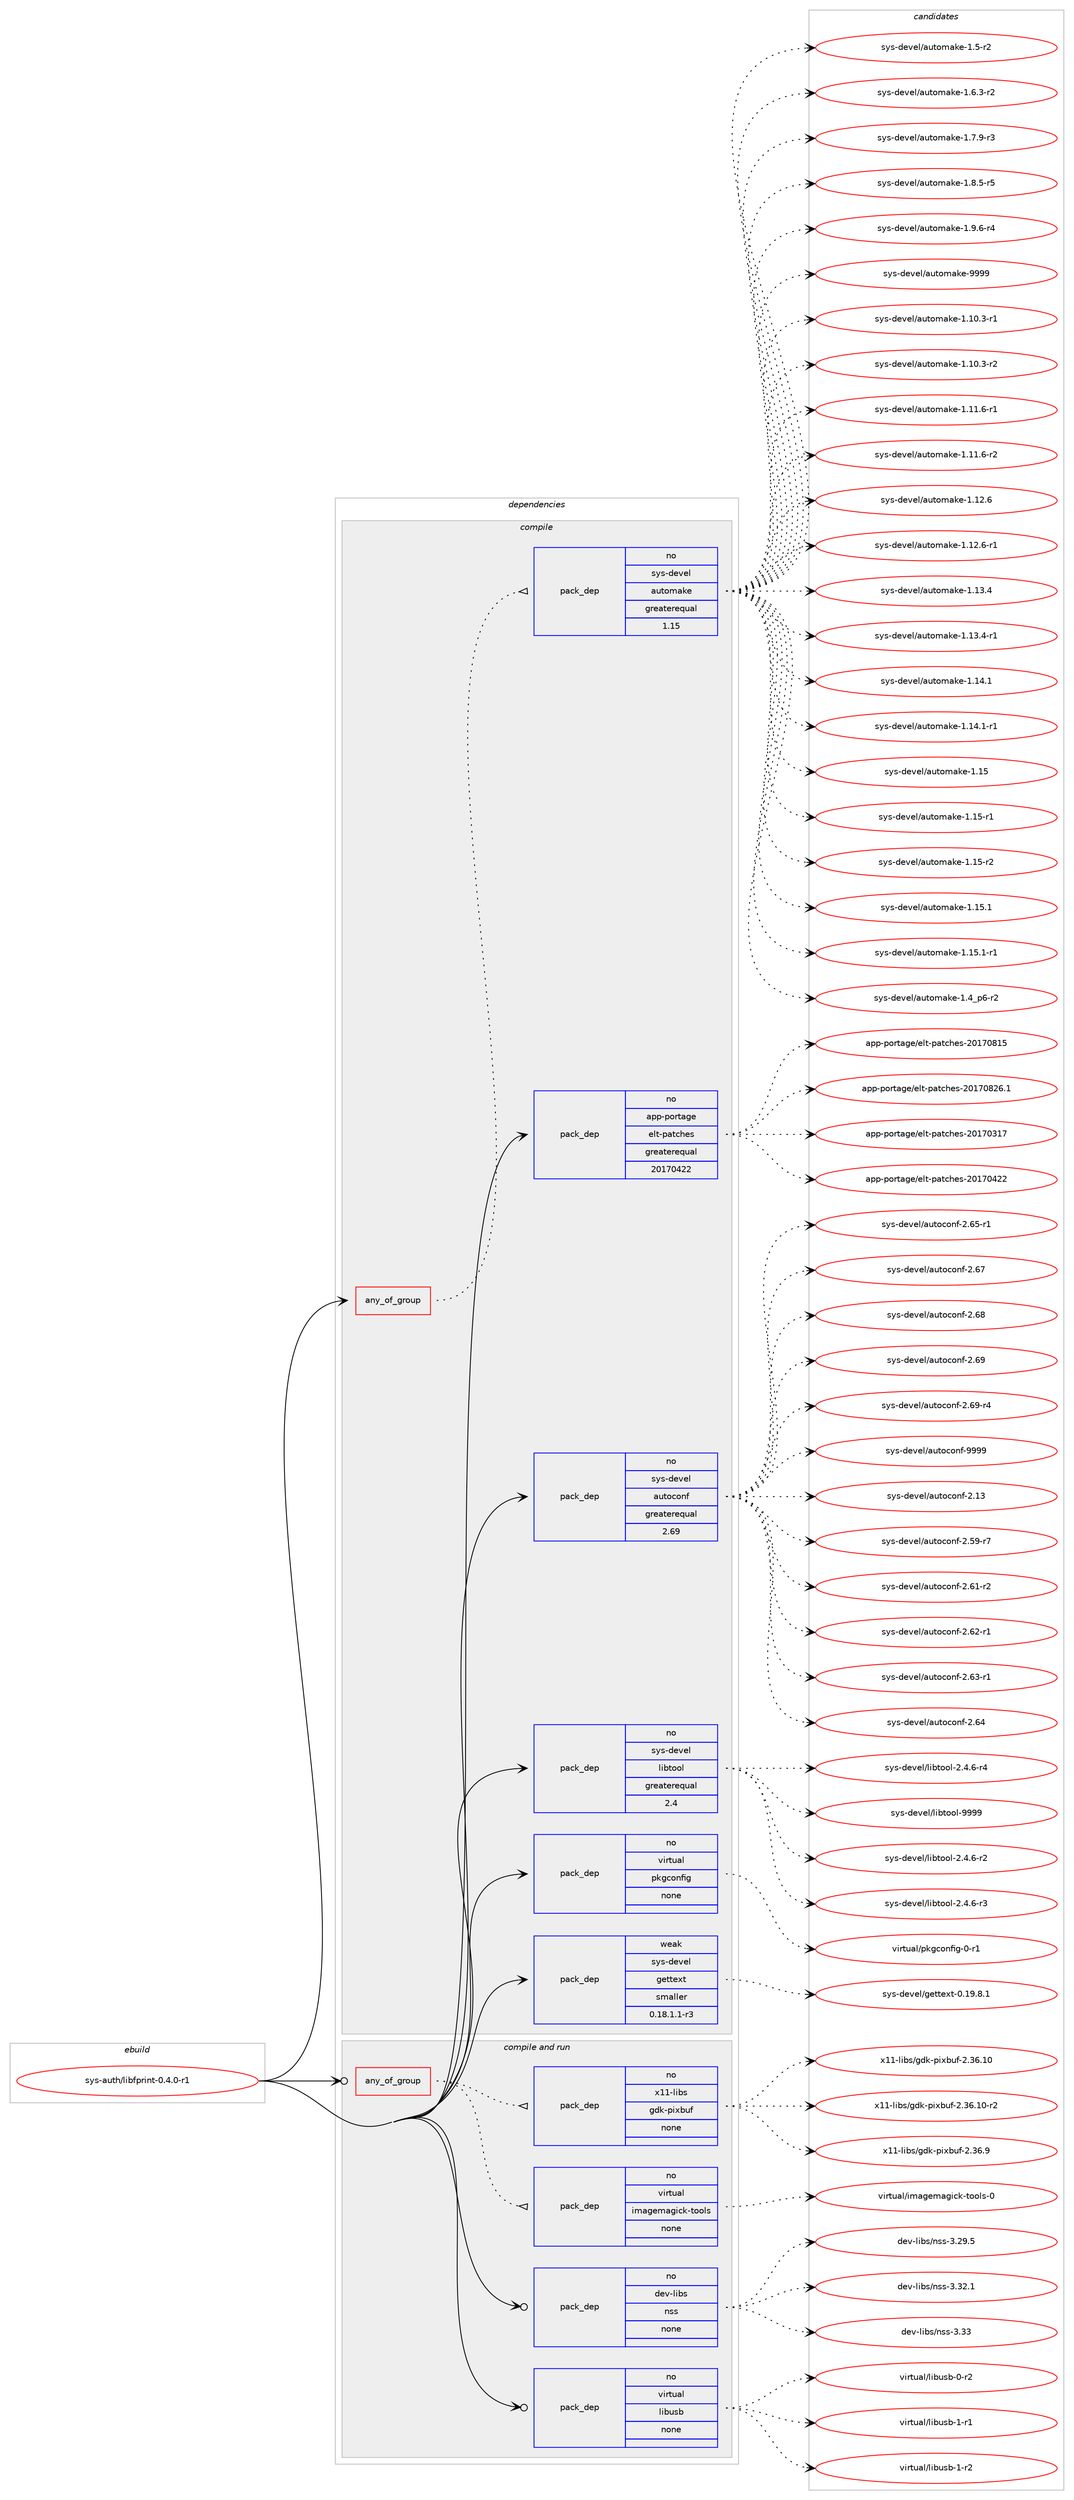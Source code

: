 digraph prolog {

# *************
# Graph options
# *************

newrank=true;
concentrate=true;
compound=true;
graph [rankdir=LR,fontname=Helvetica,fontsize=10,ranksep=1.5];#, ranksep=2.5, nodesep=0.2];
edge  [arrowhead=vee];
node  [fontname=Helvetica,fontsize=10];

# **********
# The ebuild
# **********

subgraph cluster_leftcol {
color=gray;
rank=same;
label=<<i>ebuild</i>>;
id [label="sys-auth/libfprint-0.4.0-r1", color=red, width=4, href="../sys-auth/libfprint-0.4.0-r1.svg"];
}

# ****************
# The dependencies
# ****************

subgraph cluster_midcol {
color=gray;
label=<<i>dependencies</i>>;
subgraph cluster_compile {
fillcolor="#eeeeee";
style=filled;
label=<<i>compile</i>>;
subgraph any7955 {
dependency474759 [label=<<TABLE BORDER="0" CELLBORDER="1" CELLSPACING="0" CELLPADDING="4"><TR><TD CELLPADDING="10">any_of_group</TD></TR></TABLE>>, shape=none, color=red];subgraph pack352126 {
dependency474760 [label=<<TABLE BORDER="0" CELLBORDER="1" CELLSPACING="0" CELLPADDING="4" WIDTH="220"><TR><TD ROWSPAN="6" CELLPADDING="30">pack_dep</TD></TR><TR><TD WIDTH="110">no</TD></TR><TR><TD>sys-devel</TD></TR><TR><TD>automake</TD></TR><TR><TD>greaterequal</TD></TR><TR><TD>1.15</TD></TR></TABLE>>, shape=none, color=blue];
}
dependency474759:e -> dependency474760:w [weight=20,style="dotted",arrowhead="oinv"];
}
id:e -> dependency474759:w [weight=20,style="solid",arrowhead="vee"];
subgraph pack352127 {
dependency474761 [label=<<TABLE BORDER="0" CELLBORDER="1" CELLSPACING="0" CELLPADDING="4" WIDTH="220"><TR><TD ROWSPAN="6" CELLPADDING="30">pack_dep</TD></TR><TR><TD WIDTH="110">no</TD></TR><TR><TD>app-portage</TD></TR><TR><TD>elt-patches</TD></TR><TR><TD>greaterequal</TD></TR><TR><TD>20170422</TD></TR></TABLE>>, shape=none, color=blue];
}
id:e -> dependency474761:w [weight=20,style="solid",arrowhead="vee"];
subgraph pack352128 {
dependency474762 [label=<<TABLE BORDER="0" CELLBORDER="1" CELLSPACING="0" CELLPADDING="4" WIDTH="220"><TR><TD ROWSPAN="6" CELLPADDING="30">pack_dep</TD></TR><TR><TD WIDTH="110">no</TD></TR><TR><TD>sys-devel</TD></TR><TR><TD>autoconf</TD></TR><TR><TD>greaterequal</TD></TR><TR><TD>2.69</TD></TR></TABLE>>, shape=none, color=blue];
}
id:e -> dependency474762:w [weight=20,style="solid",arrowhead="vee"];
subgraph pack352129 {
dependency474763 [label=<<TABLE BORDER="0" CELLBORDER="1" CELLSPACING="0" CELLPADDING="4" WIDTH="220"><TR><TD ROWSPAN="6" CELLPADDING="30">pack_dep</TD></TR><TR><TD WIDTH="110">no</TD></TR><TR><TD>sys-devel</TD></TR><TR><TD>libtool</TD></TR><TR><TD>greaterequal</TD></TR><TR><TD>2.4</TD></TR></TABLE>>, shape=none, color=blue];
}
id:e -> dependency474763:w [weight=20,style="solid",arrowhead="vee"];
subgraph pack352130 {
dependency474764 [label=<<TABLE BORDER="0" CELLBORDER="1" CELLSPACING="0" CELLPADDING="4" WIDTH="220"><TR><TD ROWSPAN="6" CELLPADDING="30">pack_dep</TD></TR><TR><TD WIDTH="110">no</TD></TR><TR><TD>virtual</TD></TR><TR><TD>pkgconfig</TD></TR><TR><TD>none</TD></TR><TR><TD></TD></TR></TABLE>>, shape=none, color=blue];
}
id:e -> dependency474764:w [weight=20,style="solid",arrowhead="vee"];
subgraph pack352131 {
dependency474765 [label=<<TABLE BORDER="0" CELLBORDER="1" CELLSPACING="0" CELLPADDING="4" WIDTH="220"><TR><TD ROWSPAN="6" CELLPADDING="30">pack_dep</TD></TR><TR><TD WIDTH="110">weak</TD></TR><TR><TD>sys-devel</TD></TR><TR><TD>gettext</TD></TR><TR><TD>smaller</TD></TR><TR><TD>0.18.1.1-r3</TD></TR></TABLE>>, shape=none, color=blue];
}
id:e -> dependency474765:w [weight=20,style="solid",arrowhead="vee"];
}
subgraph cluster_compileandrun {
fillcolor="#eeeeee";
style=filled;
label=<<i>compile and run</i>>;
subgraph any7956 {
dependency474766 [label=<<TABLE BORDER="0" CELLBORDER="1" CELLSPACING="0" CELLPADDING="4"><TR><TD CELLPADDING="10">any_of_group</TD></TR></TABLE>>, shape=none, color=red];subgraph pack352132 {
dependency474767 [label=<<TABLE BORDER="0" CELLBORDER="1" CELLSPACING="0" CELLPADDING="4" WIDTH="220"><TR><TD ROWSPAN="6" CELLPADDING="30">pack_dep</TD></TR><TR><TD WIDTH="110">no</TD></TR><TR><TD>virtual</TD></TR><TR><TD>imagemagick-tools</TD></TR><TR><TD>none</TD></TR><TR><TD></TD></TR></TABLE>>, shape=none, color=blue];
}
dependency474766:e -> dependency474767:w [weight=20,style="dotted",arrowhead="oinv"];
subgraph pack352133 {
dependency474768 [label=<<TABLE BORDER="0" CELLBORDER="1" CELLSPACING="0" CELLPADDING="4" WIDTH="220"><TR><TD ROWSPAN="6" CELLPADDING="30">pack_dep</TD></TR><TR><TD WIDTH="110">no</TD></TR><TR><TD>x11-libs</TD></TR><TR><TD>gdk-pixbuf</TD></TR><TR><TD>none</TD></TR><TR><TD></TD></TR></TABLE>>, shape=none, color=blue];
}
dependency474766:e -> dependency474768:w [weight=20,style="dotted",arrowhead="oinv"];
}
id:e -> dependency474766:w [weight=20,style="solid",arrowhead="odotvee"];
subgraph pack352134 {
dependency474769 [label=<<TABLE BORDER="0" CELLBORDER="1" CELLSPACING="0" CELLPADDING="4" WIDTH="220"><TR><TD ROWSPAN="6" CELLPADDING="30">pack_dep</TD></TR><TR><TD WIDTH="110">no</TD></TR><TR><TD>dev-libs</TD></TR><TR><TD>nss</TD></TR><TR><TD>none</TD></TR><TR><TD></TD></TR></TABLE>>, shape=none, color=blue];
}
id:e -> dependency474769:w [weight=20,style="solid",arrowhead="odotvee"];
subgraph pack352135 {
dependency474770 [label=<<TABLE BORDER="0" CELLBORDER="1" CELLSPACING="0" CELLPADDING="4" WIDTH="220"><TR><TD ROWSPAN="6" CELLPADDING="30">pack_dep</TD></TR><TR><TD WIDTH="110">no</TD></TR><TR><TD>virtual</TD></TR><TR><TD>libusb</TD></TR><TR><TD>none</TD></TR><TR><TD></TD></TR></TABLE>>, shape=none, color=blue];
}
id:e -> dependency474770:w [weight=20,style="solid",arrowhead="odotvee"];
}
subgraph cluster_run {
fillcolor="#eeeeee";
style=filled;
label=<<i>run</i>>;
}
}

# **************
# The candidates
# **************

subgraph cluster_choices {
rank=same;
color=gray;
label=<<i>candidates</i>>;

subgraph choice352126 {
color=black;
nodesep=1;
choice11512111545100101118101108479711711611110997107101454946494846514511449 [label="sys-devel/automake-1.10.3-r1", color=red, width=4,href="../sys-devel/automake-1.10.3-r1.svg"];
choice11512111545100101118101108479711711611110997107101454946494846514511450 [label="sys-devel/automake-1.10.3-r2", color=red, width=4,href="../sys-devel/automake-1.10.3-r2.svg"];
choice11512111545100101118101108479711711611110997107101454946494946544511449 [label="sys-devel/automake-1.11.6-r1", color=red, width=4,href="../sys-devel/automake-1.11.6-r1.svg"];
choice11512111545100101118101108479711711611110997107101454946494946544511450 [label="sys-devel/automake-1.11.6-r2", color=red, width=4,href="../sys-devel/automake-1.11.6-r2.svg"];
choice1151211154510010111810110847971171161111099710710145494649504654 [label="sys-devel/automake-1.12.6", color=red, width=4,href="../sys-devel/automake-1.12.6.svg"];
choice11512111545100101118101108479711711611110997107101454946495046544511449 [label="sys-devel/automake-1.12.6-r1", color=red, width=4,href="../sys-devel/automake-1.12.6-r1.svg"];
choice1151211154510010111810110847971171161111099710710145494649514652 [label="sys-devel/automake-1.13.4", color=red, width=4,href="../sys-devel/automake-1.13.4.svg"];
choice11512111545100101118101108479711711611110997107101454946495146524511449 [label="sys-devel/automake-1.13.4-r1", color=red, width=4,href="../sys-devel/automake-1.13.4-r1.svg"];
choice1151211154510010111810110847971171161111099710710145494649524649 [label="sys-devel/automake-1.14.1", color=red, width=4,href="../sys-devel/automake-1.14.1.svg"];
choice11512111545100101118101108479711711611110997107101454946495246494511449 [label="sys-devel/automake-1.14.1-r1", color=red, width=4,href="../sys-devel/automake-1.14.1-r1.svg"];
choice115121115451001011181011084797117116111109971071014549464953 [label="sys-devel/automake-1.15", color=red, width=4,href="../sys-devel/automake-1.15.svg"];
choice1151211154510010111810110847971171161111099710710145494649534511449 [label="sys-devel/automake-1.15-r1", color=red, width=4,href="../sys-devel/automake-1.15-r1.svg"];
choice1151211154510010111810110847971171161111099710710145494649534511450 [label="sys-devel/automake-1.15-r2", color=red, width=4,href="../sys-devel/automake-1.15-r2.svg"];
choice1151211154510010111810110847971171161111099710710145494649534649 [label="sys-devel/automake-1.15.1", color=red, width=4,href="../sys-devel/automake-1.15.1.svg"];
choice11512111545100101118101108479711711611110997107101454946495346494511449 [label="sys-devel/automake-1.15.1-r1", color=red, width=4,href="../sys-devel/automake-1.15.1-r1.svg"];
choice115121115451001011181011084797117116111109971071014549465295112544511450 [label="sys-devel/automake-1.4_p6-r2", color=red, width=4,href="../sys-devel/automake-1.4_p6-r2.svg"];
choice11512111545100101118101108479711711611110997107101454946534511450 [label="sys-devel/automake-1.5-r2", color=red, width=4,href="../sys-devel/automake-1.5-r2.svg"];
choice115121115451001011181011084797117116111109971071014549465446514511450 [label="sys-devel/automake-1.6.3-r2", color=red, width=4,href="../sys-devel/automake-1.6.3-r2.svg"];
choice115121115451001011181011084797117116111109971071014549465546574511451 [label="sys-devel/automake-1.7.9-r3", color=red, width=4,href="../sys-devel/automake-1.7.9-r3.svg"];
choice115121115451001011181011084797117116111109971071014549465646534511453 [label="sys-devel/automake-1.8.5-r5", color=red, width=4,href="../sys-devel/automake-1.8.5-r5.svg"];
choice115121115451001011181011084797117116111109971071014549465746544511452 [label="sys-devel/automake-1.9.6-r4", color=red, width=4,href="../sys-devel/automake-1.9.6-r4.svg"];
choice115121115451001011181011084797117116111109971071014557575757 [label="sys-devel/automake-9999", color=red, width=4,href="../sys-devel/automake-9999.svg"];
dependency474760:e -> choice11512111545100101118101108479711711611110997107101454946494846514511449:w [style=dotted,weight="100"];
dependency474760:e -> choice11512111545100101118101108479711711611110997107101454946494846514511450:w [style=dotted,weight="100"];
dependency474760:e -> choice11512111545100101118101108479711711611110997107101454946494946544511449:w [style=dotted,weight="100"];
dependency474760:e -> choice11512111545100101118101108479711711611110997107101454946494946544511450:w [style=dotted,weight="100"];
dependency474760:e -> choice1151211154510010111810110847971171161111099710710145494649504654:w [style=dotted,weight="100"];
dependency474760:e -> choice11512111545100101118101108479711711611110997107101454946495046544511449:w [style=dotted,weight="100"];
dependency474760:e -> choice1151211154510010111810110847971171161111099710710145494649514652:w [style=dotted,weight="100"];
dependency474760:e -> choice11512111545100101118101108479711711611110997107101454946495146524511449:w [style=dotted,weight="100"];
dependency474760:e -> choice1151211154510010111810110847971171161111099710710145494649524649:w [style=dotted,weight="100"];
dependency474760:e -> choice11512111545100101118101108479711711611110997107101454946495246494511449:w [style=dotted,weight="100"];
dependency474760:e -> choice115121115451001011181011084797117116111109971071014549464953:w [style=dotted,weight="100"];
dependency474760:e -> choice1151211154510010111810110847971171161111099710710145494649534511449:w [style=dotted,weight="100"];
dependency474760:e -> choice1151211154510010111810110847971171161111099710710145494649534511450:w [style=dotted,weight="100"];
dependency474760:e -> choice1151211154510010111810110847971171161111099710710145494649534649:w [style=dotted,weight="100"];
dependency474760:e -> choice11512111545100101118101108479711711611110997107101454946495346494511449:w [style=dotted,weight="100"];
dependency474760:e -> choice115121115451001011181011084797117116111109971071014549465295112544511450:w [style=dotted,weight="100"];
dependency474760:e -> choice11512111545100101118101108479711711611110997107101454946534511450:w [style=dotted,weight="100"];
dependency474760:e -> choice115121115451001011181011084797117116111109971071014549465446514511450:w [style=dotted,weight="100"];
dependency474760:e -> choice115121115451001011181011084797117116111109971071014549465546574511451:w [style=dotted,weight="100"];
dependency474760:e -> choice115121115451001011181011084797117116111109971071014549465646534511453:w [style=dotted,weight="100"];
dependency474760:e -> choice115121115451001011181011084797117116111109971071014549465746544511452:w [style=dotted,weight="100"];
dependency474760:e -> choice115121115451001011181011084797117116111109971071014557575757:w [style=dotted,weight="100"];
}
subgraph choice352127 {
color=black;
nodesep=1;
choice97112112451121111141169710310147101108116451129711699104101115455048495548514955 [label="app-portage/elt-patches-20170317", color=red, width=4,href="../app-portage/elt-patches-20170317.svg"];
choice97112112451121111141169710310147101108116451129711699104101115455048495548525050 [label="app-portage/elt-patches-20170422", color=red, width=4,href="../app-portage/elt-patches-20170422.svg"];
choice97112112451121111141169710310147101108116451129711699104101115455048495548564953 [label="app-portage/elt-patches-20170815", color=red, width=4,href="../app-portage/elt-patches-20170815.svg"];
choice971121124511211111411697103101471011081164511297116991041011154550484955485650544649 [label="app-portage/elt-patches-20170826.1", color=red, width=4,href="../app-portage/elt-patches-20170826.1.svg"];
dependency474761:e -> choice97112112451121111141169710310147101108116451129711699104101115455048495548514955:w [style=dotted,weight="100"];
dependency474761:e -> choice97112112451121111141169710310147101108116451129711699104101115455048495548525050:w [style=dotted,weight="100"];
dependency474761:e -> choice97112112451121111141169710310147101108116451129711699104101115455048495548564953:w [style=dotted,weight="100"];
dependency474761:e -> choice971121124511211111411697103101471011081164511297116991041011154550484955485650544649:w [style=dotted,weight="100"];
}
subgraph choice352128 {
color=black;
nodesep=1;
choice115121115451001011181011084797117116111991111101024550464951 [label="sys-devel/autoconf-2.13", color=red, width=4,href="../sys-devel/autoconf-2.13.svg"];
choice1151211154510010111810110847971171161119911111010245504653574511455 [label="sys-devel/autoconf-2.59-r7", color=red, width=4,href="../sys-devel/autoconf-2.59-r7.svg"];
choice1151211154510010111810110847971171161119911111010245504654494511450 [label="sys-devel/autoconf-2.61-r2", color=red, width=4,href="../sys-devel/autoconf-2.61-r2.svg"];
choice1151211154510010111810110847971171161119911111010245504654504511449 [label="sys-devel/autoconf-2.62-r1", color=red, width=4,href="../sys-devel/autoconf-2.62-r1.svg"];
choice1151211154510010111810110847971171161119911111010245504654514511449 [label="sys-devel/autoconf-2.63-r1", color=red, width=4,href="../sys-devel/autoconf-2.63-r1.svg"];
choice115121115451001011181011084797117116111991111101024550465452 [label="sys-devel/autoconf-2.64", color=red, width=4,href="../sys-devel/autoconf-2.64.svg"];
choice1151211154510010111810110847971171161119911111010245504654534511449 [label="sys-devel/autoconf-2.65-r1", color=red, width=4,href="../sys-devel/autoconf-2.65-r1.svg"];
choice115121115451001011181011084797117116111991111101024550465455 [label="sys-devel/autoconf-2.67", color=red, width=4,href="../sys-devel/autoconf-2.67.svg"];
choice115121115451001011181011084797117116111991111101024550465456 [label="sys-devel/autoconf-2.68", color=red, width=4,href="../sys-devel/autoconf-2.68.svg"];
choice115121115451001011181011084797117116111991111101024550465457 [label="sys-devel/autoconf-2.69", color=red, width=4,href="../sys-devel/autoconf-2.69.svg"];
choice1151211154510010111810110847971171161119911111010245504654574511452 [label="sys-devel/autoconf-2.69-r4", color=red, width=4,href="../sys-devel/autoconf-2.69-r4.svg"];
choice115121115451001011181011084797117116111991111101024557575757 [label="sys-devel/autoconf-9999", color=red, width=4,href="../sys-devel/autoconf-9999.svg"];
dependency474762:e -> choice115121115451001011181011084797117116111991111101024550464951:w [style=dotted,weight="100"];
dependency474762:e -> choice1151211154510010111810110847971171161119911111010245504653574511455:w [style=dotted,weight="100"];
dependency474762:e -> choice1151211154510010111810110847971171161119911111010245504654494511450:w [style=dotted,weight="100"];
dependency474762:e -> choice1151211154510010111810110847971171161119911111010245504654504511449:w [style=dotted,weight="100"];
dependency474762:e -> choice1151211154510010111810110847971171161119911111010245504654514511449:w [style=dotted,weight="100"];
dependency474762:e -> choice115121115451001011181011084797117116111991111101024550465452:w [style=dotted,weight="100"];
dependency474762:e -> choice1151211154510010111810110847971171161119911111010245504654534511449:w [style=dotted,weight="100"];
dependency474762:e -> choice115121115451001011181011084797117116111991111101024550465455:w [style=dotted,weight="100"];
dependency474762:e -> choice115121115451001011181011084797117116111991111101024550465456:w [style=dotted,weight="100"];
dependency474762:e -> choice115121115451001011181011084797117116111991111101024550465457:w [style=dotted,weight="100"];
dependency474762:e -> choice1151211154510010111810110847971171161119911111010245504654574511452:w [style=dotted,weight="100"];
dependency474762:e -> choice115121115451001011181011084797117116111991111101024557575757:w [style=dotted,weight="100"];
}
subgraph choice352129 {
color=black;
nodesep=1;
choice1151211154510010111810110847108105981161111111084550465246544511450 [label="sys-devel/libtool-2.4.6-r2", color=red, width=4,href="../sys-devel/libtool-2.4.6-r2.svg"];
choice1151211154510010111810110847108105981161111111084550465246544511451 [label="sys-devel/libtool-2.4.6-r3", color=red, width=4,href="../sys-devel/libtool-2.4.6-r3.svg"];
choice1151211154510010111810110847108105981161111111084550465246544511452 [label="sys-devel/libtool-2.4.6-r4", color=red, width=4,href="../sys-devel/libtool-2.4.6-r4.svg"];
choice1151211154510010111810110847108105981161111111084557575757 [label="sys-devel/libtool-9999", color=red, width=4,href="../sys-devel/libtool-9999.svg"];
dependency474763:e -> choice1151211154510010111810110847108105981161111111084550465246544511450:w [style=dotted,weight="100"];
dependency474763:e -> choice1151211154510010111810110847108105981161111111084550465246544511451:w [style=dotted,weight="100"];
dependency474763:e -> choice1151211154510010111810110847108105981161111111084550465246544511452:w [style=dotted,weight="100"];
dependency474763:e -> choice1151211154510010111810110847108105981161111111084557575757:w [style=dotted,weight="100"];
}
subgraph choice352130 {
color=black;
nodesep=1;
choice11810511411611797108471121071039911111010210510345484511449 [label="virtual/pkgconfig-0-r1", color=red, width=4,href="../virtual/pkgconfig-0-r1.svg"];
dependency474764:e -> choice11810511411611797108471121071039911111010210510345484511449:w [style=dotted,weight="100"];
}
subgraph choice352131 {
color=black;
nodesep=1;
choice1151211154510010111810110847103101116116101120116454846495746564649 [label="sys-devel/gettext-0.19.8.1", color=red, width=4,href="../sys-devel/gettext-0.19.8.1.svg"];
dependency474765:e -> choice1151211154510010111810110847103101116116101120116454846495746564649:w [style=dotted,weight="100"];
}
subgraph choice352132 {
color=black;
nodesep=1;
choice1181051141161179710847105109971031011099710310599107451161111111081154548 [label="virtual/imagemagick-tools-0", color=red, width=4,href="../virtual/imagemagick-tools-0.svg"];
dependency474767:e -> choice1181051141161179710847105109971031011099710310599107451161111111081154548:w [style=dotted,weight="100"];
}
subgraph choice352133 {
color=black;
nodesep=1;
choice120494945108105981154710310010745112105120981171024550465154464948 [label="x11-libs/gdk-pixbuf-2.36.10", color=red, width=4,href="../x11-libs/gdk-pixbuf-2.36.10.svg"];
choice1204949451081059811547103100107451121051209811710245504651544649484511450 [label="x11-libs/gdk-pixbuf-2.36.10-r2", color=red, width=4,href="../x11-libs/gdk-pixbuf-2.36.10-r2.svg"];
choice1204949451081059811547103100107451121051209811710245504651544657 [label="x11-libs/gdk-pixbuf-2.36.9", color=red, width=4,href="../x11-libs/gdk-pixbuf-2.36.9.svg"];
dependency474768:e -> choice120494945108105981154710310010745112105120981171024550465154464948:w [style=dotted,weight="100"];
dependency474768:e -> choice1204949451081059811547103100107451121051209811710245504651544649484511450:w [style=dotted,weight="100"];
dependency474768:e -> choice1204949451081059811547103100107451121051209811710245504651544657:w [style=dotted,weight="100"];
}
subgraph choice352134 {
color=black;
nodesep=1;
choice10010111845108105981154711011511545514650574653 [label="dev-libs/nss-3.29.5", color=red, width=4,href="../dev-libs/nss-3.29.5.svg"];
choice10010111845108105981154711011511545514651504649 [label="dev-libs/nss-3.32.1", color=red, width=4,href="../dev-libs/nss-3.32.1.svg"];
choice1001011184510810598115471101151154551465151 [label="dev-libs/nss-3.33", color=red, width=4,href="../dev-libs/nss-3.33.svg"];
dependency474769:e -> choice10010111845108105981154711011511545514650574653:w [style=dotted,weight="100"];
dependency474769:e -> choice10010111845108105981154711011511545514651504649:w [style=dotted,weight="100"];
dependency474769:e -> choice1001011184510810598115471101151154551465151:w [style=dotted,weight="100"];
}
subgraph choice352135 {
color=black;
nodesep=1;
choice1181051141161179710847108105981171159845484511450 [label="virtual/libusb-0-r2", color=red, width=4,href="../virtual/libusb-0-r2.svg"];
choice1181051141161179710847108105981171159845494511449 [label="virtual/libusb-1-r1", color=red, width=4,href="../virtual/libusb-1-r1.svg"];
choice1181051141161179710847108105981171159845494511450 [label="virtual/libusb-1-r2", color=red, width=4,href="../virtual/libusb-1-r2.svg"];
dependency474770:e -> choice1181051141161179710847108105981171159845484511450:w [style=dotted,weight="100"];
dependency474770:e -> choice1181051141161179710847108105981171159845494511449:w [style=dotted,weight="100"];
dependency474770:e -> choice1181051141161179710847108105981171159845494511450:w [style=dotted,weight="100"];
}
}

}
